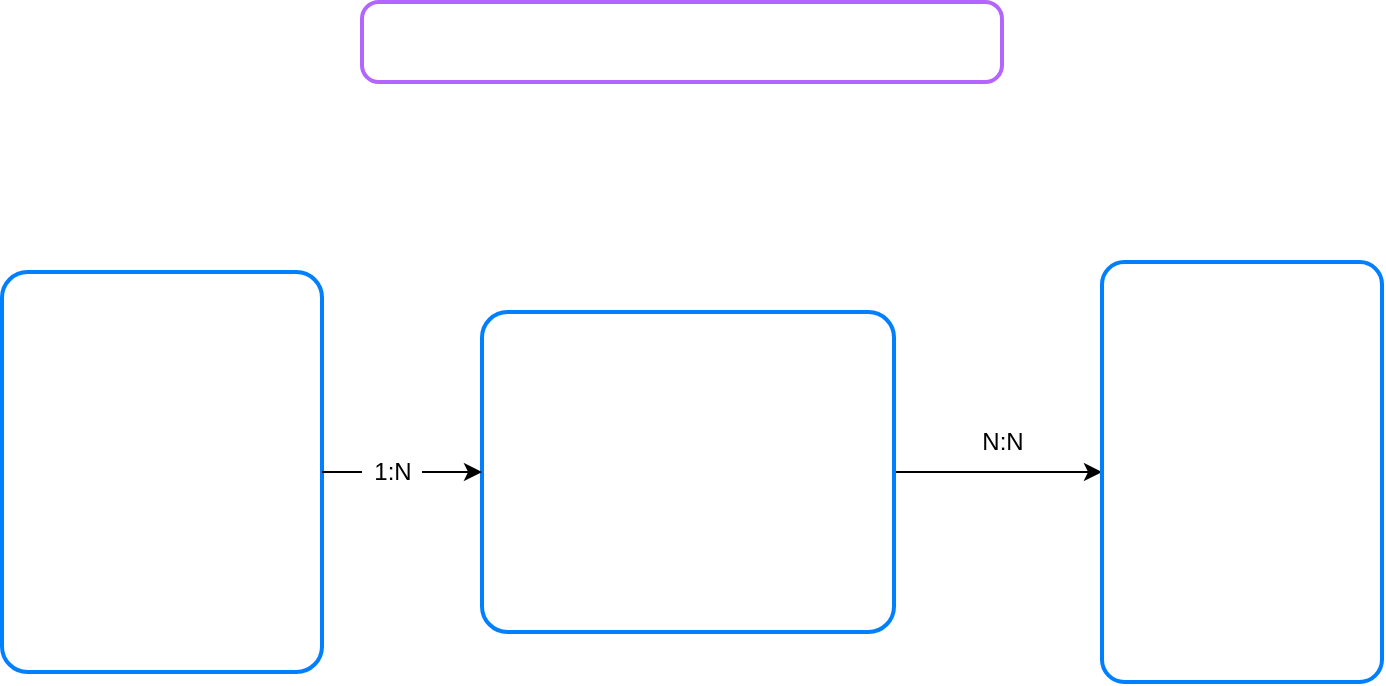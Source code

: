 <mxfile>
    <diagram id="ElliNN2NQLAcMTE7QmJN" name="Página-1">
        <mxGraphModel dx="1502" dy="982" grid="1" gridSize="10" guides="1" tooltips="1" connect="1" arrows="1" fold="1" page="1" pageScale="1" pageWidth="827" pageHeight="1169" math="0" shadow="0">
            <root>
                <mxCell id="0"/>
                <mxCell id="1" parent="0"/>
                <mxCell id="10" style="edgeStyle=none;html=1;entryX=0;entryY=0.5;entryDx=0;entryDy=0;" parent="1" source="3" target="6" edge="1">
                    <mxGeometry relative="1" as="geometry"/>
                </mxCell>
                <mxCell id="3" value="LOJAS&lt;br&gt;&lt;br&gt;id loja (string / random)&lt;br&gt;bairro (string)&lt;br&gt;cnpj (string)&lt;br&gt;cliente --- (@clientes)&lt;br&gt;inauguração --- (@insumos)&lt;br&gt;insumos --- (@insumos)" style="rounded=1;whiteSpace=wrap;html=1;fillColor=default;fontColor=#ffffff;strokeColor=#007FFF;strokeWidth=2;arcSize=8;" parent="1" vertex="1">
                    <mxGeometry x="320" y="195" width="206" height="160" as="geometry"/>
                </mxCell>
                <mxCell id="4" value="GESTÃO DE INSUMOS DE FRANQUIAS DE BOLOS" style="rounded=1;whiteSpace=wrap;html=1;fillColor=default;fontColor=#ffffff;strokeColor=#B266FF;arcSize=21;strokeWidth=2;" parent="1" vertex="1">
                    <mxGeometry x="260" y="40" width="320" height="40" as="geometry"/>
                </mxCell>
                <mxCell id="9" value="" style="edgeStyle=none;html=1;entryX=0;entryY=0.5;entryDx=0;entryDy=0;startArrow=none;" parent="1" source="11" target="3" edge="1">
                    <mxGeometry relative="1" as="geometry">
                        <mxPoint x="300" y="275" as="targetPoint"/>
                    </mxGeometry>
                </mxCell>
                <mxCell id="5" value="CLIENTES&lt;br&gt;&lt;br&gt;id (string / random)&lt;br&gt;nome (string)&lt;br&gt;cpf (string)&lt;br&gt;telefone (string)&lt;br&gt;email (string)&lt;br&gt;data nasc (string)&lt;br&gt;loja --- (@lojas)&lt;br&gt;usuário (string)&lt;br&gt;senha (string)" style="rounded=1;whiteSpace=wrap;html=1;fillColor=default;fontColor=#ffffff;strokeColor=#007FFF;strokeWidth=2;arcSize=8;" parent="1" vertex="1">
                    <mxGeometry x="80" y="175" width="160" height="200" as="geometry"/>
                </mxCell>
                <mxCell id="6" value="INSUMOS&lt;br&gt;&lt;br&gt;farinha (boolean)&lt;br&gt;açúcar (boolean)&lt;br&gt;recheio[(string)]&lt;br&gt;cobertura[(string)]&lt;br&gt;utensílios[(string)]" style="rounded=1;whiteSpace=wrap;html=1;fillColor=default;fontColor=#ffffff;strokeColor=#007FFF;strokeWidth=2;arcSize=8;" parent="1" vertex="1">
                    <mxGeometry x="630" y="170" width="140" height="210" as="geometry"/>
                </mxCell>
                <mxCell id="12" value="N:N" style="text;html=1;align=center;verticalAlign=middle;resizable=0;points=[];autosize=1;strokeColor=none;fillColor=none;" parent="1" vertex="1">
                    <mxGeometry x="560" y="250" width="40" height="20" as="geometry"/>
                </mxCell>
                <mxCell id="11" value="1:N" style="text;html=1;align=center;verticalAlign=middle;resizable=0;points=[];autosize=1;strokeColor=none;fillColor=none;" parent="1" vertex="1">
                    <mxGeometry x="260" y="265" width="30" height="20" as="geometry"/>
                </mxCell>
                <mxCell id="15" value="" style="edgeStyle=none;html=1;entryX=0;entryY=0.5;entryDx=0;entryDy=0;endArrow=none;" edge="1" parent="1" source="5" target="11">
                    <mxGeometry relative="1" as="geometry">
                        <mxPoint x="320" y="275" as="targetPoint"/>
                        <mxPoint x="240" y="275" as="sourcePoint"/>
                    </mxGeometry>
                </mxCell>
            </root>
        </mxGraphModel>
    </diagram>
</mxfile>
